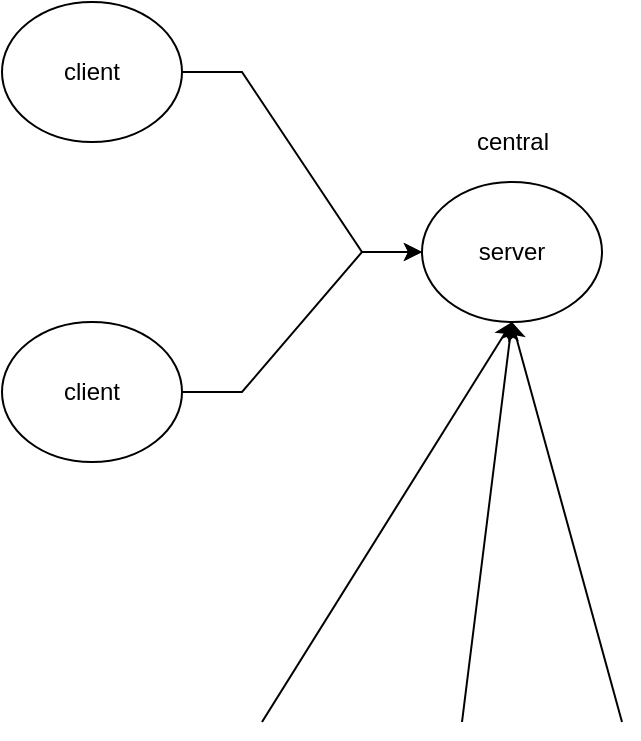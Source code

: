 <mxfile version="14.8.3" type="github">
  <diagram id="VgwbG2aTla_3TUX3RFWY" name="第 1 页">
    <mxGraphModel dx="519" dy="755" grid="1" gridSize="10" guides="1" tooltips="1" connect="1" arrows="1" fold="1" page="1" pageScale="1" pageWidth="850" pageHeight="1100" math="0" shadow="0">
      <root>
        <mxCell id="0" />
        <mxCell id="1" parent="0" />
        <mxCell id="jL6HbfODy8RkGALqVz3W-7" value="server" style="ellipse;whiteSpace=wrap;html=1;" vertex="1" parent="1">
          <mxGeometry x="550" y="340" width="90" height="70" as="geometry" />
        </mxCell>
        <mxCell id="jL6HbfODy8RkGALqVz3W-12" style="edgeStyle=entityRelationEdgeStyle;rounded=0;orthogonalLoop=1;jettySize=auto;html=1;exitX=1;exitY=0.5;exitDx=0;exitDy=0;entryX=0;entryY=0.5;entryDx=0;entryDy=0;" edge="1" parent="1" source="jL6HbfODy8RkGALqVz3W-9" target="jL6HbfODy8RkGALqVz3W-7">
          <mxGeometry relative="1" as="geometry" />
        </mxCell>
        <mxCell id="jL6HbfODy8RkGALqVz3W-9" value="client" style="ellipse;whiteSpace=wrap;html=1;" vertex="1" parent="1">
          <mxGeometry x="340" y="250" width="90" height="70" as="geometry" />
        </mxCell>
        <mxCell id="jL6HbfODy8RkGALqVz3W-13" style="edgeStyle=entityRelationEdgeStyle;rounded=0;orthogonalLoop=1;jettySize=auto;html=1;exitX=1;exitY=0.5;exitDx=0;exitDy=0;entryX=0;entryY=0.5;entryDx=0;entryDy=0;" edge="1" parent="1" source="jL6HbfODy8RkGALqVz3W-10" target="jL6HbfODy8RkGALqVz3W-7">
          <mxGeometry relative="1" as="geometry" />
        </mxCell>
        <mxCell id="jL6HbfODy8RkGALqVz3W-10" value="client" style="ellipse;whiteSpace=wrap;html=1;" vertex="1" parent="1">
          <mxGeometry x="340" y="410" width="90" height="70" as="geometry" />
        </mxCell>
        <mxCell id="jL6HbfODy8RkGALqVz3W-11" value="central" style="text;html=1;align=center;verticalAlign=middle;resizable=0;points=[];autosize=1;strokeColor=none;" vertex="1" parent="1">
          <mxGeometry x="570" y="310" width="50" height="20" as="geometry" />
        </mxCell>
        <mxCell id="jL6HbfODy8RkGALqVz3W-14" value="" style="endArrow=classic;html=1;entryX=0.5;entryY=1;entryDx=0;entryDy=0;" edge="1" parent="1" target="jL6HbfODy8RkGALqVz3W-7">
          <mxGeometry width="50" height="50" relative="1" as="geometry">
            <mxPoint x="470" y="610" as="sourcePoint" />
            <mxPoint x="520" y="560" as="targetPoint" />
          </mxGeometry>
        </mxCell>
        <mxCell id="jL6HbfODy8RkGALqVz3W-15" value="" style="endArrow=classic;html=1;entryX=0.5;entryY=1;entryDx=0;entryDy=0;" edge="1" parent="1" target="jL6HbfODy8RkGALqVz3W-7">
          <mxGeometry width="50" height="50" relative="1" as="geometry">
            <mxPoint x="570" y="610" as="sourcePoint" />
            <mxPoint x="620" y="560" as="targetPoint" />
          </mxGeometry>
        </mxCell>
        <mxCell id="jL6HbfODy8RkGALqVz3W-16" value="" style="endArrow=classic;html=1;entryX=0.5;entryY=1;entryDx=0;entryDy=0;" edge="1" parent="1" target="jL6HbfODy8RkGALqVz3W-7">
          <mxGeometry width="50" height="50" relative="1" as="geometry">
            <mxPoint x="650" y="610" as="sourcePoint" />
            <mxPoint x="700" y="560" as="targetPoint" />
          </mxGeometry>
        </mxCell>
      </root>
    </mxGraphModel>
  </diagram>
</mxfile>
